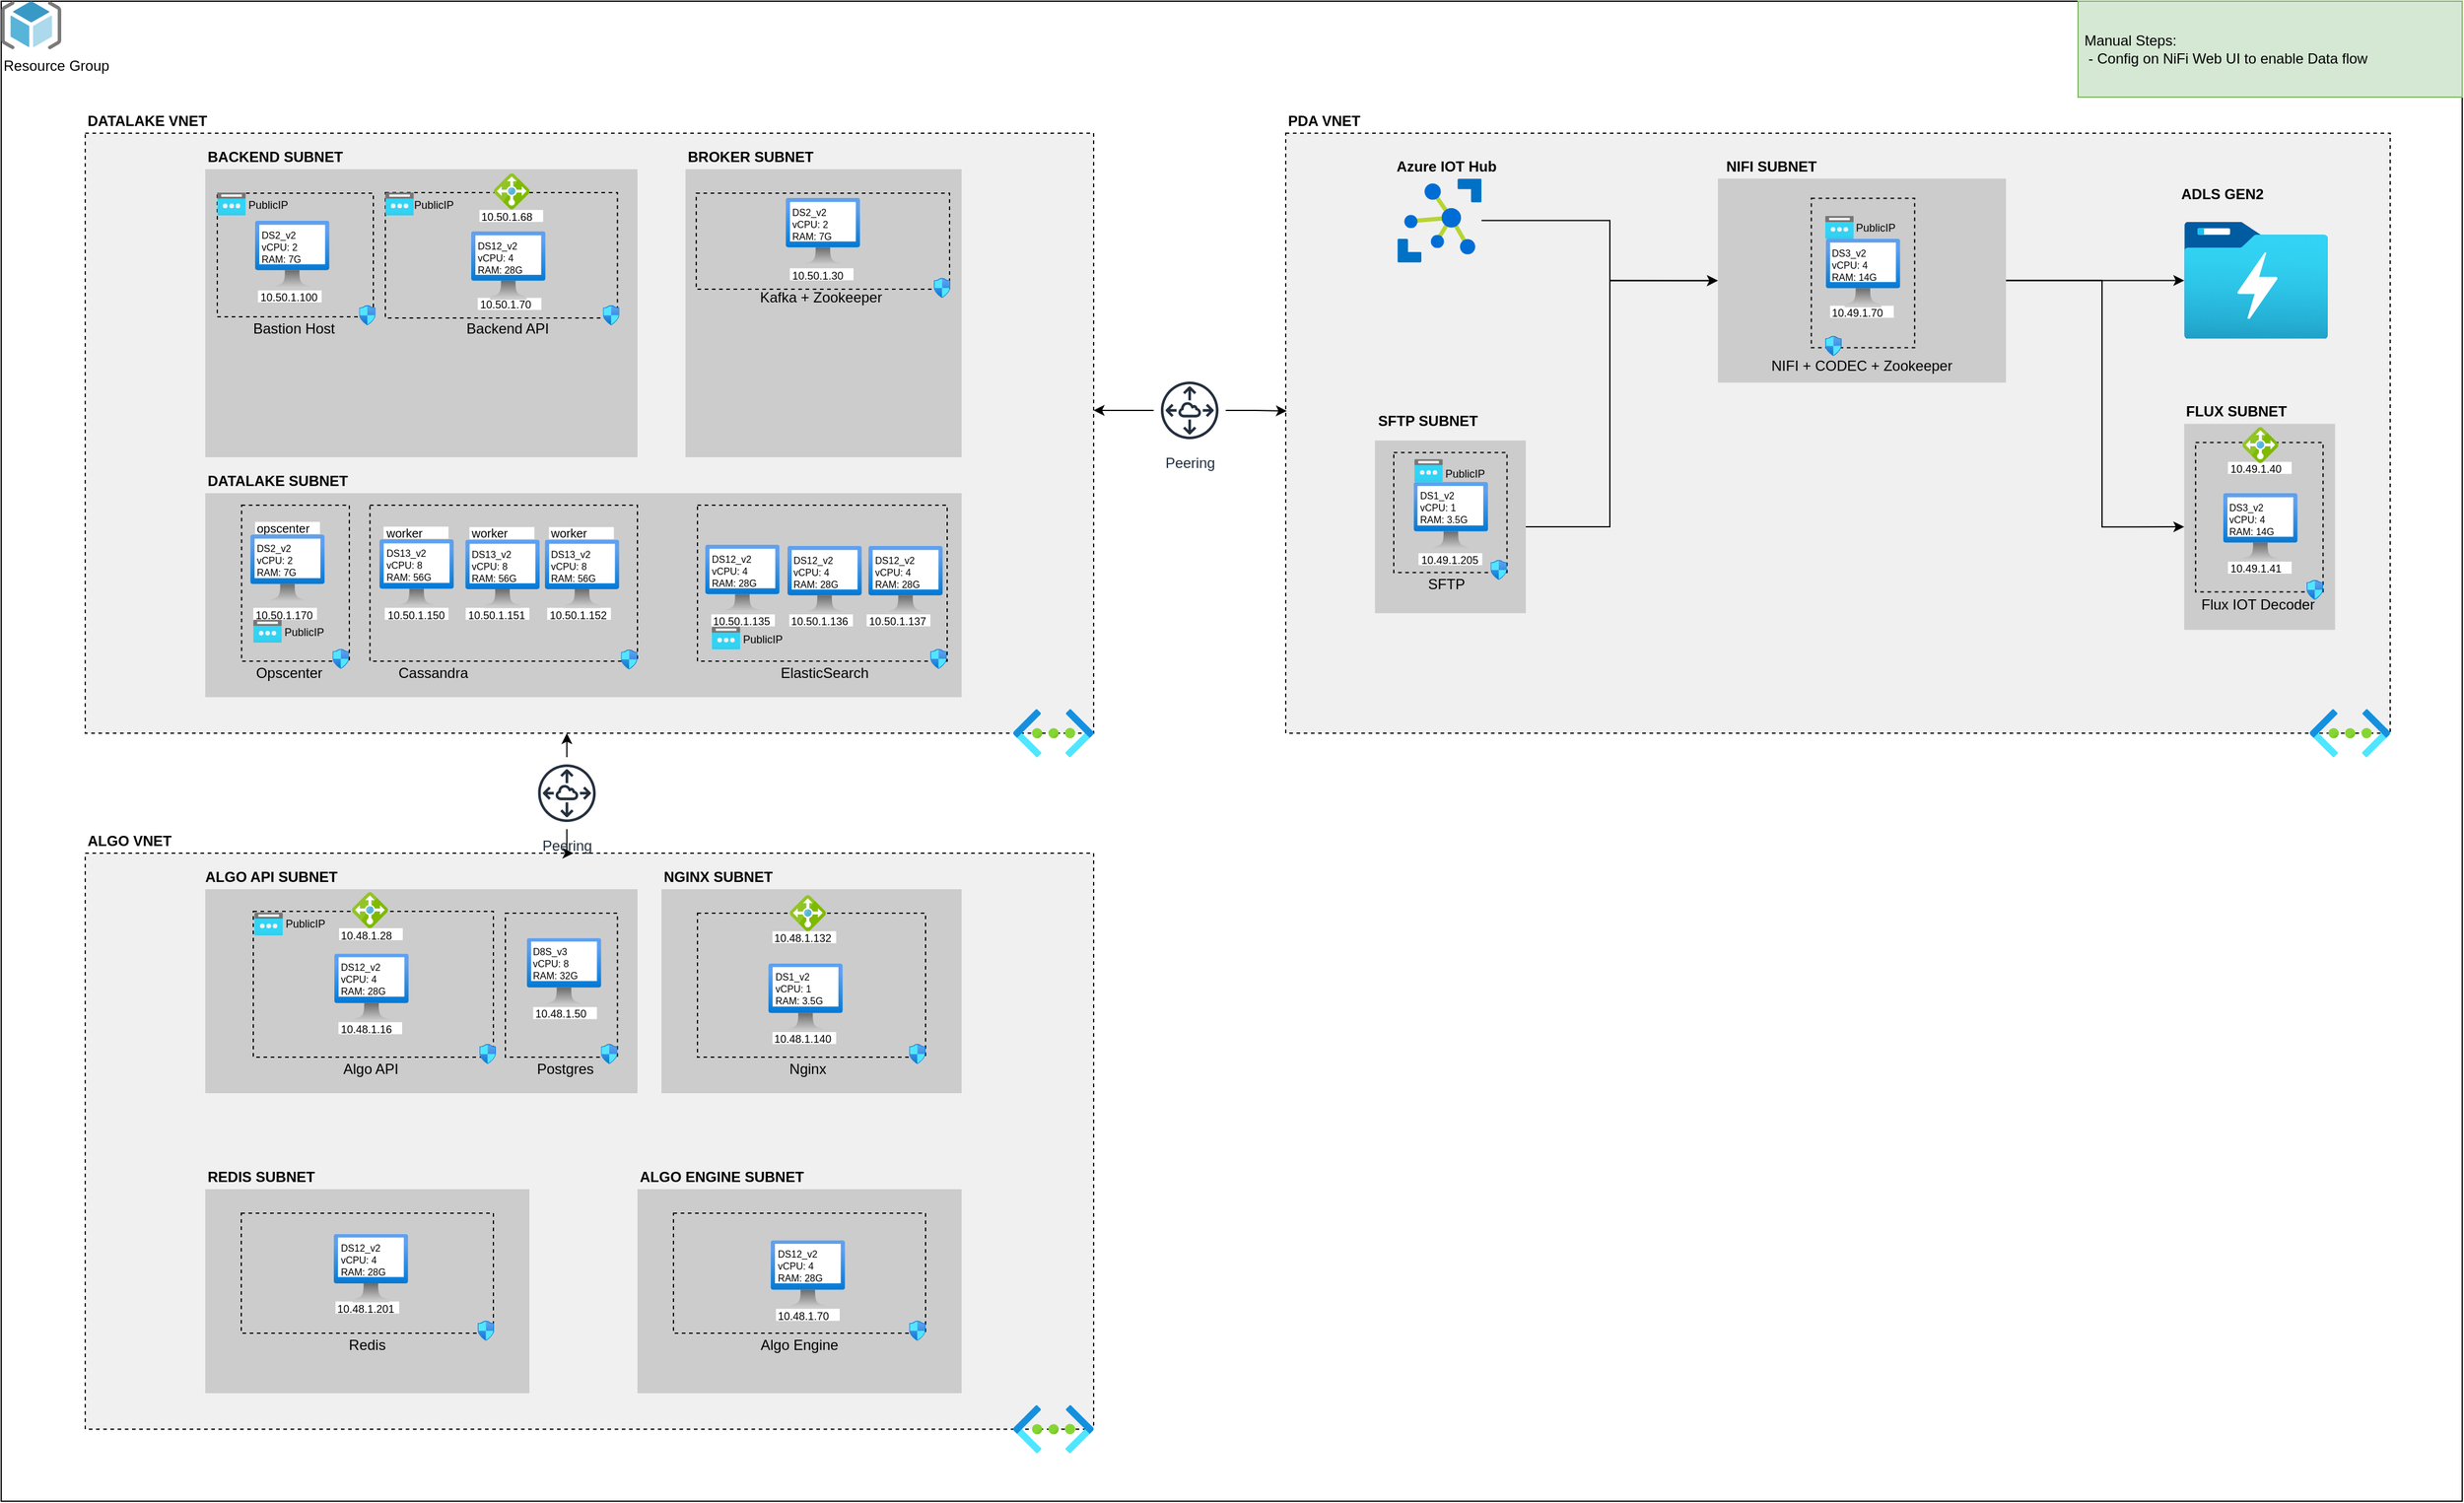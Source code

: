 <mxfile version="14.1.8" type="device"><diagram id="-XwydigJfeWYT86ld59W" name="Page-1"><mxGraphModel dx="3631" dy="1574" grid="1" gridSize="10" guides="1" tooltips="1" connect="1" arrows="1" fold="1" page="0" pageScale="1" pageWidth="850" pageHeight="1100" math="0" shadow="0"><root><mxCell id="0"/><mxCell id="1" parent="0"/><mxCell id="qlE-SgdbGnRQVRPb29I2-3" value="" style="rounded=0;whiteSpace=wrap;html=1;" parent="1" vertex="1"><mxGeometry x="-1320" y="-200" width="2050" height="1250" as="geometry"/></mxCell><mxCell id="7lwhPzg5kPYyMMM-2Xab-65" value="" style="rounded=0;whiteSpace=wrap;html=1;dashed=1;strokeColor=#000000;gradientColor=none;fillColor=#F0F0F0;" parent="1" vertex="1"><mxGeometry x="-250" y="-90" width="920" height="500" as="geometry"/></mxCell><mxCell id="7lwhPzg5kPYyMMM-2Xab-1" value="" style="aspect=fixed;html=1;points=[];align=center;image;fontSize=12;image=img/lib/azure2/networking/Virtual_Networks.svg;" parent="1" vertex="1"><mxGeometry x="603" y="390" width="67" height="40" as="geometry"/></mxCell><mxCell id="SHMzcdjHhXC63wqS2A2_-14" style="edgeStyle=orthogonalEdgeStyle;rounded=0;orthogonalLoop=1;jettySize=auto;html=1;" parent="1" source="7lwhPzg5kPYyMMM-2Xab-7" target="7lwhPzg5kPYyMMM-2Xab-62" edge="1"><mxGeometry relative="1" as="geometry"><Array as="points"><mxPoint x="470" y="33"/><mxPoint x="470" y="33"/></Array></mxGeometry></mxCell><mxCell id="SHMzcdjHhXC63wqS2A2_-15" style="edgeStyle=orthogonalEdgeStyle;rounded=0;orthogonalLoop=1;jettySize=auto;html=1;entryX=0;entryY=0.5;entryDx=0;entryDy=0;" parent="1" source="7lwhPzg5kPYyMMM-2Xab-7" target="7lwhPzg5kPYyMMM-2Xab-103" edge="1"><mxGeometry relative="1" as="geometry"><Array as="points"><mxPoint x="430" y="33"/><mxPoint x="430" y="238"/></Array></mxGeometry></mxCell><mxCell id="7lwhPzg5kPYyMMM-2Xab-7" value="" style="rounded=0;whiteSpace=wrap;html=1;gradientColor=none;dashed=1;strokeColor=none;fillColor=#CCCCCC;" parent="1" vertex="1"><mxGeometry x="110" y="-52.18" width="240" height="170" as="geometry"/></mxCell><mxCell id="7lwhPzg5kPYyMMM-2Xab-27" value="&lt;b&gt;NIFI SUBNET&lt;/b&gt;" style="text;html=1;strokeColor=none;fillColor=none;align=left;verticalAlign=middle;whiteSpace=wrap;rounded=0;dashed=1;" parent="1" vertex="1"><mxGeometry x="115" y="-72.18" width="160" height="20" as="geometry"/></mxCell><mxCell id="SHMzcdjHhXC63wqS2A2_-12" style="edgeStyle=orthogonalEdgeStyle;rounded=0;orthogonalLoop=1;jettySize=auto;html=1;entryX=0;entryY=0.5;entryDx=0;entryDy=0;" parent="1" source="7lwhPzg5kPYyMMM-2Xab-50" target="7lwhPzg5kPYyMMM-2Xab-7" edge="1"><mxGeometry relative="1" as="geometry"><Array as="points"><mxPoint x="20" y="238"/><mxPoint x="20" y="33"/></Array></mxGeometry></mxCell><mxCell id="7lwhPzg5kPYyMMM-2Xab-50" value="" style="rounded=0;whiteSpace=wrap;html=1;gradientColor=none;dashed=1;fillColor=#CCCCCC;strokeColor=none;" parent="1" vertex="1"><mxGeometry x="-175.68" y="166.09" width="125.68" height="143.91" as="geometry"/></mxCell><mxCell id="7lwhPzg5kPYyMMM-2Xab-54" value="&lt;b&gt;SFTP SUBNET&lt;/b&gt;" style="text;html=1;strokeColor=none;fillColor=none;align=left;verticalAlign=middle;whiteSpace=wrap;rounded=0;dashed=1;" parent="1" vertex="1"><mxGeometry x="-174.64" y="140" width="160" height="20" as="geometry"/></mxCell><mxCell id="7lwhPzg5kPYyMMM-2Xab-56" value="&lt;b&gt;Azure IOT Hub&lt;/b&gt;" style="text;html=1;strokeColor=none;fillColor=none;align=center;verticalAlign=middle;whiteSpace=wrap;rounded=0;dashed=1;" parent="1" vertex="1"><mxGeometry x="-196.34" y="-72.18" width="160" height="20" as="geometry"/></mxCell><mxCell id="7lwhPzg5kPYyMMM-2Xab-58" value="" style="rounded=0;whiteSpace=wrap;html=1;dashed=1;gradientColor=none;fillColor=none;" parent="1" vertex="1"><mxGeometry x="187.84" y="-35.76" width="86.05" height="124.5" as="geometry"/></mxCell><mxCell id="7lwhPzg5kPYyMMM-2Xab-60" value="" style="rounded=0;whiteSpace=wrap;html=1;dashed=1;gradientColor=none;fillColor=none;" parent="1" vertex="1"><mxGeometry x="-160" y="176.09" width="94.32" height="100" as="geometry"/></mxCell><mxCell id="SHMzcdjHhXC63wqS2A2_-11" style="edgeStyle=orthogonalEdgeStyle;rounded=0;orthogonalLoop=1;jettySize=auto;html=1;entryX=0;entryY=0.5;entryDx=0;entryDy=0;" parent="1" source="7lwhPzg5kPYyMMM-2Xab-55" target="7lwhPzg5kPYyMMM-2Xab-7" edge="1"><mxGeometry relative="1" as="geometry"><Array as="points"><mxPoint x="20" y="-17"/><mxPoint x="20" y="33"/></Array></mxGeometry></mxCell><mxCell id="7lwhPzg5kPYyMMM-2Xab-55" value="" style="aspect=fixed;html=1;points=[];align=center;image;fontSize=12;image=img/lib/mscae/Azure_IoT_Hub.svg;dashed=1;strokeColor=#3399FF;fillColor=#ffffff;gradientColor=none;" parent="1" vertex="1"><mxGeometry x="-156.89" y="-52.18" width="70" height="70" as="geometry"/></mxCell><mxCell id="7lwhPzg5kPYyMMM-2Xab-62" value="" style="aspect=fixed;html=1;points=[];align=center;image;fontSize=12;image=img/lib/azure2/storage/Data_Lake_Storage_Gen1.svg;dashed=1;strokeColor=#000000;fillColor=none;gradientColor=none;" parent="1" vertex="1"><mxGeometry x="498.44" y="-16.05" width="119.76" height="97.31" as="geometry"/></mxCell><mxCell id="7lwhPzg5kPYyMMM-2Xab-63" value="&lt;b&gt;ADLS GEN2&lt;/b&gt;" style="text;html=1;strokeColor=none;fillColor=none;align=left;verticalAlign=middle;whiteSpace=wrap;rounded=0;dashed=1;" parent="1" vertex="1"><mxGeometry x="494.36" y="-46.86" width="72.77" height="15.18" as="geometry"/></mxCell><mxCell id="7lwhPzg5kPYyMMM-2Xab-66" value="&lt;b&gt;PDA VNET&lt;/b&gt;" style="text;html=1;strokeColor=none;fillColor=none;align=left;verticalAlign=middle;whiteSpace=wrap;rounded=0;dashed=1;" parent="1" vertex="1"><mxGeometry x="-250" y="-110" width="80" height="20" as="geometry"/></mxCell><mxCell id="7lwhPzg5kPYyMMM-2Xab-93" value="&lt;font style=&quot;font-size: 9px&quot;&gt;10.49.1.70&lt;/font&gt;" style="text;html=1;strokeColor=none;align=left;verticalAlign=middle;whiteSpace=wrap;rounded=0;dashed=1;fillColor=#ffffff;" parent="1" vertex="1"><mxGeometry x="203.46" y="53.8" width="53.07" height="10" as="geometry"/></mxCell><mxCell id="7lwhPzg5kPYyMMM-2Xab-100" value="" style="aspect=fixed;html=1;points=[];align=center;image;fontSize=12;image=img/lib/azure2/compute/Virtual_Machine.svg;dashed=1;strokeColor=#3399FF;fillColor=#F0F0F0;gradientColor=none;" parent="1" vertex="1"><mxGeometry x="-144.8" y="200.59" width="64.8" height="57.06" as="geometry"/></mxCell><mxCell id="7lwhPzg5kPYyMMM-2Xab-101" value="&lt;div style=&quot;text-align: justify&quot;&gt;&lt;span style=&quot;font-size: 8px&quot;&gt;DS1_v2&lt;/span&gt;&lt;/div&gt;&lt;font style=&quot;font-size: 8px&quot;&gt;&lt;div style=&quot;text-align: justify&quot;&gt;&lt;span&gt;vCPU: 1&lt;/span&gt;&lt;/div&gt;&lt;div style=&quot;text-align: justify&quot;&gt;&lt;span&gt;RAM: 3.5G&lt;/span&gt;&lt;/div&gt;&lt;/font&gt;" style="text;html=1;strokeColor=none;align=left;verticalAlign=middle;whiteSpace=wrap;rounded=0;dashed=1;fillColor=#ffffff;" parent="1" vertex="1"><mxGeometry x="-140.23" y="203.98" width="54.8" height="32.89" as="geometry"/></mxCell><mxCell id="7lwhPzg5kPYyMMM-2Xab-102" value="&lt;font style=&quot;font-size: 9px&quot;&gt;10.49.1.205&lt;/font&gt;" style="text;html=1;strokeColor=none;align=left;verticalAlign=middle;whiteSpace=wrap;rounded=0;dashed=1;fillColor=#ffffff;" parent="1" vertex="1"><mxGeometry x="-139.37" y="260" width="53.07" height="10" as="geometry"/></mxCell><mxCell id="7lwhPzg5kPYyMMM-2Xab-103" value="" style="rounded=0;whiteSpace=wrap;html=1;gradientColor=none;dashed=1;strokeColor=none;fillColor=#CCCCCC;" parent="1" vertex="1"><mxGeometry x="498.44" y="152.21" width="125.68" height="171.68" as="geometry"/></mxCell><mxCell id="7lwhPzg5kPYyMMM-2Xab-104" value="&lt;b&gt;FLUX SUBNET&lt;/b&gt;" style="text;html=1;strokeColor=none;fillColor=none;align=left;verticalAlign=middle;whiteSpace=wrap;rounded=0;dashed=1;" parent="1" vertex="1"><mxGeometry x="498.44" y="132.21" width="160" height="20" as="geometry"/></mxCell><mxCell id="7lwhPzg5kPYyMMM-2Xab-105" value="" style="rounded=0;whiteSpace=wrap;html=1;dashed=1;gradientColor=none;fillColor=none;" parent="1" vertex="1"><mxGeometry x="507.92" y="167.71" width="106.2" height="124.5" as="geometry"/></mxCell><mxCell id="7lwhPzg5kPYyMMM-2Xab-108" value="&lt;font style=&quot;font-size: 9px&quot;&gt;10.49.1.41&lt;/font&gt;" style="text;html=1;strokeColor=none;align=left;verticalAlign=middle;whiteSpace=wrap;rounded=0;dashed=1;fillColor=#ffffff;" parent="1" vertex="1"><mxGeometry x="534.85" y="267.06" width="53.07" height="10" as="geometry"/></mxCell><mxCell id="7lwhPzg5kPYyMMM-2Xab-117" value="&lt;font style=&quot;font-size: 9px&quot;&gt;10.49.1.40&lt;/font&gt;" style="text;html=1;strokeColor=none;align=left;verticalAlign=middle;whiteSpace=wrap;rounded=0;dashed=1;fillColor=#ffffff;" parent="1" vertex="1"><mxGeometry x="534.85" y="183.89" width="53.07" height="10" as="geometry"/></mxCell><mxCell id="7lwhPzg5kPYyMMM-2Xab-118" value="" style="rounded=0;whiteSpace=wrap;html=1;dashed=1;strokeColor=#000000;gradientColor=none;fillColor=#F0F0F0;" parent="1" vertex="1"><mxGeometry x="-1250" y="-90" width="840" height="500" as="geometry"/></mxCell><mxCell id="7lwhPzg5kPYyMMM-2Xab-119" value="" style="aspect=fixed;html=1;points=[];align=center;image;fontSize=12;image=img/lib/azure2/networking/Virtual_Networks.svg;" parent="1" vertex="1"><mxGeometry x="-477" y="390" width="67" height="40" as="geometry"/></mxCell><mxCell id="7lwhPzg5kPYyMMM-2Xab-120" value="&lt;b&gt;DATALAKE VNET&lt;/b&gt;" style="text;html=1;strokeColor=none;fillColor=none;align=left;verticalAlign=middle;whiteSpace=wrap;rounded=0;dashed=1;" parent="1" vertex="1"><mxGeometry x="-1250" y="-110" width="110" height="20" as="geometry"/></mxCell><mxCell id="7lwhPzg5kPYyMMM-2Xab-121" value="" style="rounded=0;whiteSpace=wrap;html=1;gradientColor=none;dashed=1;strokeColor=none;fillColor=#CCCCCC;" parent="1" vertex="1"><mxGeometry x="-1150" y="-60" width="360" height="240" as="geometry"/></mxCell><mxCell id="7lwhPzg5kPYyMMM-2Xab-122" value="&lt;b&gt;BACKEND SUBNET&lt;/b&gt;" style="text;html=1;strokeColor=none;fillColor=none;align=left;verticalAlign=middle;whiteSpace=wrap;rounded=0;dashed=1;" parent="1" vertex="1"><mxGeometry x="-1150" y="-80" width="160" height="20" as="geometry"/></mxCell><mxCell id="7lwhPzg5kPYyMMM-2Xab-123" value="" style="rounded=0;whiteSpace=wrap;html=1;dashed=1;gradientColor=none;fillColor=none;" parent="1" vertex="1"><mxGeometry x="-1000" y="-40.55" width="193.33" height="104.5" as="geometry"/></mxCell><mxCell id="7lwhPzg5kPYyMMM-2Xab-126" value="&lt;font style=&quot;font-size: 9px&quot;&gt;10.50.1.70&lt;/font&gt;" style="text;html=1;strokeColor=none;align=left;verticalAlign=middle;whiteSpace=wrap;rounded=0;dashed=1;fillColor=#ffffff;" parent="1" vertex="1"><mxGeometry x="-923.07" y="47.25" width="53.07" height="10" as="geometry"/></mxCell><mxCell id="7lwhPzg5kPYyMMM-2Xab-127" value="" style="aspect=fixed;html=1;points=[];align=center;image;fontSize=12;image=img/lib/mscae/Load_Balancer_feature.svg;dashed=1;strokeColor=#000000;fillColor=#F0F0F0;gradientColor=none;" parent="1" vertex="1"><mxGeometry x="-909.75" y="-56.55" width="30" height="30" as="geometry"/></mxCell><mxCell id="7lwhPzg5kPYyMMM-2Xab-128" value="&lt;font style=&quot;font-size: 9px&quot;&gt;10.50.1.68&lt;/font&gt;" style="text;html=1;strokeColor=none;align=left;verticalAlign=middle;whiteSpace=wrap;rounded=0;dashed=1;fillColor=#ffffff;" parent="1" vertex="1"><mxGeometry x="-921.64" y="-26.05" width="53.07" height="10" as="geometry"/></mxCell><mxCell id="7lwhPzg5kPYyMMM-2Xab-139" value="" style="rounded=0;whiteSpace=wrap;html=1;gradientColor=none;dashed=1;strokeColor=none;fillColor=#CCCCCC;" parent="1" vertex="1"><mxGeometry x="-1150" y="210" width="630" height="170" as="geometry"/></mxCell><mxCell id="7lwhPzg5kPYyMMM-2Xab-140" value="Cassandra" style="text;html=1;strokeColor=none;fillColor=none;align=center;verticalAlign=middle;whiteSpace=wrap;rounded=0;dashed=1;" parent="1" vertex="1"><mxGeometry x="-1039.75" y="350" width="160" height="20" as="geometry"/></mxCell><mxCell id="7lwhPzg5kPYyMMM-2Xab-141" value="" style="rounded=0;whiteSpace=wrap;html=1;dashed=1;gradientColor=none;fillColor=none;" parent="1" vertex="1"><mxGeometry x="-1119.75" y="220" width="89.75" height="130" as="geometry"/></mxCell><mxCell id="7lwhPzg5kPYyMMM-2Xab-144" value="&lt;font style=&quot;font-size: 9px&quot;&gt;10.50.1.150&lt;/font&gt;" style="text;html=1;strokeColor=none;align=left;verticalAlign=middle;whiteSpace=wrap;rounded=0;dashed=1;fillColor=#ffffff;" parent="1" vertex="1"><mxGeometry x="-1000.49" y="305.5" width="53.07" height="10" as="geometry"/></mxCell><mxCell id="7lwhPzg5kPYyMMM-2Xab-149" value="&lt;font style=&quot;font-size: 9px&quot;&gt;10.50.1.151&lt;/font&gt;" style="text;html=1;strokeColor=none;align=left;verticalAlign=middle;whiteSpace=wrap;rounded=0;dashed=1;fillColor=#ffffff;" parent="1" vertex="1"><mxGeometry x="-933.07" y="305.5" width="53.07" height="10" as="geometry"/></mxCell><mxCell id="7lwhPzg5kPYyMMM-2Xab-152" value="&lt;font style=&quot;font-size: 9px&quot;&gt;10.50.1.152&lt;/font&gt;" style="text;html=1;strokeColor=none;align=left;verticalAlign=middle;whiteSpace=wrap;rounded=0;dashed=1;fillColor=#ffffff;" parent="1" vertex="1"><mxGeometry x="-865.2" y="305.5" width="53.07" height="10" as="geometry"/></mxCell><mxCell id="7lwhPzg5kPYyMMM-2Xab-160" value="&lt;font style=&quot;font-size: 9px&quot;&gt;10.50.1.170&lt;/font&gt;" style="text;html=1;strokeColor=none;align=left;verticalAlign=middle;whiteSpace=wrap;rounded=0;dashed=1;fillColor=#ffffff;" parent="1" vertex="1"><mxGeometry x="-1110" y="305.5" width="53.07" height="10" as="geometry"/></mxCell><mxCell id="7lwhPzg5kPYyMMM-2Xab-161" value="&lt;font size=&quot;1&quot;&gt;opscenter&lt;/font&gt;" style="text;html=1;strokeColor=none;align=left;verticalAlign=middle;whiteSpace=wrap;rounded=0;dashed=1;fillColor=#ffffff;" parent="1" vertex="1"><mxGeometry x="-1108.56" y="233.9" width="54.07" height="10" as="geometry"/></mxCell><mxCell id="7lwhPzg5kPYyMMM-2Xab-163" value="ElasticSearch" style="text;html=1;strokeColor=none;fillColor=none;align=center;verticalAlign=middle;whiteSpace=wrap;rounded=0;dashed=1;" parent="1" vertex="1"><mxGeometry x="-714.11" y="350" width="160" height="20" as="geometry"/></mxCell><mxCell id="7lwhPzg5kPYyMMM-2Xab-164" value="" style="rounded=0;whiteSpace=wrap;html=1;dashed=1;gradientColor=none;fillColor=none;" parent="1" vertex="1"><mxGeometry x="-740" y="220" width="208" height="130" as="geometry"/></mxCell><mxCell id="7lwhPzg5kPYyMMM-2Xab-167" value="&lt;font style=&quot;font-size: 9px&quot;&gt;10.50.1.137&lt;/font&gt;" style="text;html=1;strokeColor=none;align=left;verticalAlign=middle;whiteSpace=wrap;rounded=0;dashed=1;fillColor=#ffffff;" parent="1" vertex="1"><mxGeometry x="-599.08" y="311" width="53.07" height="10" as="geometry"/></mxCell><mxCell id="7lwhPzg5kPYyMMM-2Xab-170" value="&lt;font style=&quot;font-size: 9px&quot;&gt;10.50.1.135&lt;/font&gt;" style="text;html=1;strokeColor=none;align=left;verticalAlign=middle;whiteSpace=wrap;rounded=0;dashed=1;fillColor=#ffffff;" parent="1" vertex="1"><mxGeometry x="-728.56" y="311" width="53.07" height="10" as="geometry"/></mxCell><mxCell id="7lwhPzg5kPYyMMM-2Xab-173" value="&lt;font style=&quot;font-size: 9px&quot;&gt;10.50.1.136&lt;/font&gt;" style="text;html=1;strokeColor=none;align=left;verticalAlign=middle;whiteSpace=wrap;rounded=0;dashed=1;fillColor=#ffffff;" parent="1" vertex="1"><mxGeometry x="-663.55" y="311" width="53.07" height="10" as="geometry"/></mxCell><mxCell id="7lwhPzg5kPYyMMM-2Xab-179" value="" style="rounded=0;whiteSpace=wrap;html=1;gradientColor=none;dashed=1;strokeColor=none;fillColor=#CCCCCC;" parent="1" vertex="1"><mxGeometry x="-750" y="-60" width="230" height="240" as="geometry"/></mxCell><mxCell id="7lwhPzg5kPYyMMM-2Xab-180" value="" style="rounded=0;whiteSpace=wrap;html=1;dashed=1;gradientColor=none;fillColor=none;" parent="1" vertex="1"><mxGeometry x="-741.04" y="-40" width="211.04" height="80" as="geometry"/></mxCell><mxCell id="7lwhPzg5kPYyMMM-2Xab-185" value="&lt;b&gt;BROKER SUBNET&lt;/b&gt;" style="text;html=1;strokeColor=none;fillColor=none;align=left;verticalAlign=middle;whiteSpace=wrap;rounded=0;dashed=1;" parent="1" vertex="1"><mxGeometry x="-750" y="-80" width="160" height="20" as="geometry"/></mxCell><mxCell id="7lwhPzg5kPYyMMM-2Xab-188" value="&lt;font style=&quot;font-size: 9px&quot;&gt;10.50.1.30&lt;/font&gt;" style="text;html=1;strokeColor=none;align=left;verticalAlign=middle;whiteSpace=wrap;rounded=0;dashed=1;fillColor=#ffffff;" parent="1" vertex="1"><mxGeometry x="-663.1" y="22.6" width="53.07" height="10" as="geometry"/></mxCell><mxCell id="7lwhPzg5kPYyMMM-2Xab-192" value="Kafka + Zookeeper" style="text;html=1;strokeColor=none;fillColor=none;align=center;verticalAlign=middle;whiteSpace=wrap;rounded=0;dashed=1;" parent="1" vertex="1"><mxGeometry x="-716.53" y="37.25" width="160" height="20" as="geometry"/></mxCell><mxCell id="7lwhPzg5kPYyMMM-2Xab-271" value="&lt;b&gt;DATALAKE SUBNET&lt;/b&gt;" style="text;html=1;strokeColor=none;fillColor=none;align=left;verticalAlign=middle;whiteSpace=wrap;rounded=0;dashed=1;" parent="1" vertex="1"><mxGeometry x="-1150" y="190" width="160" height="20" as="geometry"/></mxCell><mxCell id="7lwhPzg5kPYyMMM-2Xab-278" value="" style="rounded=0;whiteSpace=wrap;html=1;dashed=1;gradientColor=none;fillColor=none;" parent="1" vertex="1"><mxGeometry x="-1140" y="-40" width="130" height="103" as="geometry"/></mxCell><mxCell id="7lwhPzg5kPYyMMM-2Xab-282" value="&lt;font style=&quot;font-size: 9px&quot;&gt;10.50.1.100&lt;/font&gt;" style="text;html=1;strokeColor=none;align=left;verticalAlign=middle;whiteSpace=wrap;rounded=0;dashed=1;fillColor=#ffffff;" parent="1" vertex="1"><mxGeometry x="-1106.14" y="41.0" width="53.07" height="10" as="geometry"/></mxCell><mxCell id="7lwhPzg5kPYyMMM-2Xab-283" value="Bastion Host" style="text;html=1;strokeColor=none;fillColor=none;align=center;verticalAlign=middle;whiteSpace=wrap;rounded=0;dashed=1;" parent="1" vertex="1"><mxGeometry x="-1155.72" y="62.88" width="160" height="20" as="geometry"/></mxCell><mxCell id="7lwhPzg5kPYyMMM-2Xab-284" value="Backend API" style="text;html=1;strokeColor=none;fillColor=none;align=center;verticalAlign=middle;whiteSpace=wrap;rounded=0;dashed=1;" parent="1" vertex="1"><mxGeometry x="-978.14" y="63.0" width="160" height="20" as="geometry"/></mxCell><mxCell id="7lwhPzg5kPYyMMM-2Xab-285" value="NIFI + CODEC + Zookeeper" style="text;html=1;strokeColor=none;fillColor=none;align=center;verticalAlign=middle;whiteSpace=wrap;rounded=0;dashed=1;" parent="1" vertex="1"><mxGeometry x="150" y="93.64" width="160" height="20" as="geometry"/></mxCell><mxCell id="7lwhPzg5kPYyMMM-2Xab-286" value="Flux IOT Decoder" style="text;html=1;strokeColor=none;fillColor=none;align=center;verticalAlign=middle;whiteSpace=wrap;rounded=0;dashed=1;" parent="1" vertex="1"><mxGeometry x="480" y="292.89" width="160" height="20" as="geometry"/></mxCell><mxCell id="7lwhPzg5kPYyMMM-2Xab-288" value="" style="rounded=0;whiteSpace=wrap;html=1;dashed=1;strokeColor=#000000;gradientColor=none;fillColor=#F0F0F0;" parent="1" vertex="1"><mxGeometry x="-1250" y="510" width="840" height="480" as="geometry"/></mxCell><mxCell id="7lwhPzg5kPYyMMM-2Xab-289" value="&lt;b&gt;ALGO VNET&lt;/b&gt;" style="text;html=1;strokeColor=none;fillColor=none;align=left;verticalAlign=middle;whiteSpace=wrap;rounded=0;dashed=1;" parent="1" vertex="1"><mxGeometry x="-1250" y="490" width="90" height="20" as="geometry"/></mxCell><mxCell id="7lwhPzg5kPYyMMM-2Xab-290" value="" style="rounded=0;whiteSpace=wrap;html=1;gradientColor=none;dashed=1;strokeColor=none;fillColor=#CCCCCC;" parent="1" vertex="1"><mxGeometry x="-1150" y="540" width="360" height="170" as="geometry"/></mxCell><mxCell id="7lwhPzg5kPYyMMM-2Xab-291" value="&lt;b&gt;ALGO API SUBNET&lt;/b&gt;" style="text;html=1;strokeColor=none;fillColor=none;align=left;verticalAlign=middle;whiteSpace=wrap;rounded=0;dashed=1;" parent="1" vertex="1"><mxGeometry x="-1152.14" y="520" width="154.28" height="20" as="geometry"/></mxCell><mxCell id="7lwhPzg5kPYyMMM-2Xab-298" value="Algo API" style="text;html=1;strokeColor=none;fillColor=none;align=center;verticalAlign=middle;whiteSpace=wrap;rounded=0;dashed=1;" parent="1" vertex="1"><mxGeometry x="-1092.04" y="680" width="160" height="20" as="geometry"/></mxCell><mxCell id="7lwhPzg5kPYyMMM-2Xab-299" value="" style="aspect=fixed;html=1;points=[];align=center;image;fontSize=12;image=img/lib/azure2/networking/Virtual_Networks.svg;" parent="1" vertex="1"><mxGeometry x="-477" y="970" width="67" height="40" as="geometry"/></mxCell><mxCell id="7lwhPzg5kPYyMMM-2Xab-304" value="" style="rounded=0;whiteSpace=wrap;html=1;dashed=1;gradientColor=none;fillColor=none;" parent="1" vertex="1"><mxGeometry x="-1110" y="558.5" width="200" height="121.5" as="geometry"/></mxCell><mxCell id="7lwhPzg5kPYyMMM-2Xab-293" value="&lt;font style=&quot;font-size: 9px&quot;&gt;10.48.1.16&lt;/font&gt;" style="text;html=1;strokeColor=none;align=left;verticalAlign=middle;whiteSpace=wrap;rounded=0;dashed=1;fillColor=#ffffff;" parent="1" vertex="1"><mxGeometry x="-1039.07" y="650.82" width="53.07" height="10" as="geometry"/></mxCell><mxCell id="7lwhPzg5kPYyMMM-2Xab-294" value="" style="aspect=fixed;html=1;points=[];align=center;image;fontSize=12;image=img/lib/mscae/Load_Balancer_feature.svg;dashed=1;strokeColor=#000000;fillColor=#F0F0F0;gradientColor=none;" parent="1" vertex="1"><mxGeometry x="-1027.86" y="542.5" width="30" height="30" as="geometry"/></mxCell><mxCell id="7lwhPzg5kPYyMMM-2Xab-318" value="" style="rounded=0;whiteSpace=wrap;html=1;dashed=1;gradientColor=none;fillColor=none;" parent="1" vertex="1"><mxGeometry x="-900" y="560" width="93.33" height="120" as="geometry"/></mxCell><mxCell id="7lwhPzg5kPYyMMM-2Xab-319" value="&lt;font style=&quot;font-size: 9px&quot;&gt;10.48.1.50&lt;/font&gt;" style="text;html=1;strokeColor=none;align=left;verticalAlign=middle;whiteSpace=wrap;rounded=0;dashed=1;fillColor=#ffffff;" parent="1" vertex="1"><mxGeometry x="-876.84" y="638.25" width="53.07" height="10" as="geometry"/></mxCell><mxCell id="7lwhPzg5kPYyMMM-2Xab-322" value="Postgres" style="text;html=1;strokeColor=none;fillColor=none;align=center;verticalAlign=middle;whiteSpace=wrap;rounded=0;dashed=1;" parent="1" vertex="1"><mxGeometry x="-930" y="680" width="160" height="20" as="geometry"/></mxCell><mxCell id="7lwhPzg5kPYyMMM-2Xab-324" value="" style="rounded=0;whiteSpace=wrap;html=1;gradientColor=none;dashed=1;strokeColor=none;fillColor=#CCCCCC;" parent="1" vertex="1"><mxGeometry x="-770" y="540" width="250" height="170" as="geometry"/></mxCell><mxCell id="7lwhPzg5kPYyMMM-2Xab-325" value="" style="rounded=0;whiteSpace=wrap;html=1;dashed=1;gradientColor=none;fillColor=none;" parent="1" vertex="1"><mxGeometry x="-740" y="560" width="190" height="120" as="geometry"/></mxCell><mxCell id="7lwhPzg5kPYyMMM-2Xab-329" value="Nginx" style="text;html=1;strokeColor=none;fillColor=none;align=center;verticalAlign=middle;whiteSpace=wrap;rounded=0;dashed=1;" parent="1" vertex="1"><mxGeometry x="-728.07" y="680" width="160" height="20" as="geometry"/></mxCell><mxCell id="7lwhPzg5kPYyMMM-2Xab-330" value="&lt;b&gt;NGINX SUBNET&lt;/b&gt;" style="text;html=1;strokeColor=none;fillColor=none;align=left;verticalAlign=middle;whiteSpace=wrap;rounded=0;dashed=1;" parent="1" vertex="1"><mxGeometry x="-770" y="520" width="154.28" height="20" as="geometry"/></mxCell><mxCell id="7lwhPzg5kPYyMMM-2Xab-331" value="&lt;font style=&quot;font-size: 9px&quot;&gt;10.48.1.140&lt;/font&gt;" style="text;html=1;strokeColor=none;align=left;verticalAlign=middle;whiteSpace=wrap;rounded=0;dashed=1;fillColor=#ffffff;" parent="1" vertex="1"><mxGeometry x="-677.55" y="659.04" width="53.07" height="10" as="geometry"/></mxCell><mxCell id="7lwhPzg5kPYyMMM-2Xab-347" value="&lt;font style=&quot;font-size: 9px&quot;&gt;10.48.1.28&lt;/font&gt;" style="text;html=1;strokeColor=none;align=left;verticalAlign=middle;whiteSpace=wrap;rounded=0;dashed=1;fillColor=#ffffff;" parent="1" vertex="1"><mxGeometry x="-1038.58" y="572.5" width="53.07" height="10" as="geometry"/></mxCell><mxCell id="7lwhPzg5kPYyMMM-2Xab-361" value="" style="rounded=0;whiteSpace=wrap;html=1;gradientColor=none;dashed=1;strokeColor=none;fillColor=#CCCCCC;" parent="1" vertex="1"><mxGeometry x="-1150" y="790" width="270" height="170" as="geometry"/></mxCell><mxCell id="7lwhPzg5kPYyMMM-2Xab-362" value="" style="rounded=0;whiteSpace=wrap;html=1;dashed=1;gradientColor=none;fillColor=none;" parent="1" vertex="1"><mxGeometry x="-1120" y="810" width="210" height="100" as="geometry"/></mxCell><mxCell id="7lwhPzg5kPYyMMM-2Xab-363" value="Redis" style="text;html=1;strokeColor=none;fillColor=none;align=center;verticalAlign=middle;whiteSpace=wrap;rounded=0;dashed=1;" parent="1" vertex="1"><mxGeometry x="-1095.0" y="910" width="160" height="20" as="geometry"/></mxCell><mxCell id="7lwhPzg5kPYyMMM-2Xab-364" value="&lt;b&gt;REDIS SUBNET&lt;/b&gt;" style="text;html=1;strokeColor=none;fillColor=none;align=left;verticalAlign=middle;whiteSpace=wrap;rounded=0;dashed=1;" parent="1" vertex="1"><mxGeometry x="-1150" y="770" width="154.28" height="20" as="geometry"/></mxCell><mxCell id="7lwhPzg5kPYyMMM-2Xab-365" value="&lt;font style=&quot;font-size: 9px&quot;&gt;10.48.1.201&lt;/font&gt;" style="text;html=1;strokeColor=none;align=left;verticalAlign=middle;whiteSpace=wrap;rounded=0;dashed=1;fillColor=#ffffff;" parent="1" vertex="1"><mxGeometry x="-1041.53" y="883.62" width="53.07" height="10" as="geometry"/></mxCell><mxCell id="7lwhPzg5kPYyMMM-2Xab-368" value="" style="aspect=fixed;html=1;points=[];align=center;image;fontSize=12;image=img/lib/mscae/Load_Balancer_feature.svg;dashed=1;strokeColor=#000000;fillColor=#F0F0F0;gradientColor=none;" parent="1" vertex="1"><mxGeometry x="-663.07" y="545" width="30" height="30" as="geometry"/></mxCell><mxCell id="7lwhPzg5kPYyMMM-2Xab-369" value="&lt;font style=&quot;font-size: 9px&quot;&gt;10.48.1.132&lt;/font&gt;" style="text;html=1;strokeColor=none;align=left;verticalAlign=middle;whiteSpace=wrap;rounded=0;dashed=1;fillColor=#ffffff;" parent="1" vertex="1"><mxGeometry x="-677.55" y="575" width="53.07" height="10" as="geometry"/></mxCell><mxCell id="7lwhPzg5kPYyMMM-2Xab-377" value="" style="rounded=0;whiteSpace=wrap;html=1;gradientColor=none;dashed=1;strokeColor=none;fillColor=#CCCCCC;" parent="1" vertex="1"><mxGeometry x="-790" y="790" width="270" height="170" as="geometry"/></mxCell><mxCell id="7lwhPzg5kPYyMMM-2Xab-378" value="" style="rounded=0;whiteSpace=wrap;html=1;dashed=1;gradientColor=none;fillColor=none;" parent="1" vertex="1"><mxGeometry x="-760" y="810" width="210" height="100" as="geometry"/></mxCell><mxCell id="7lwhPzg5kPYyMMM-2Xab-379" value="Algo Engine" style="text;html=1;strokeColor=none;fillColor=none;align=center;verticalAlign=middle;whiteSpace=wrap;rounded=0;dashed=1;" parent="1" vertex="1"><mxGeometry x="-735.0" y="910" width="160" height="20" as="geometry"/></mxCell><mxCell id="7lwhPzg5kPYyMMM-2Xab-380" value="&lt;b&gt;ALGO ENGINE SUBNET&lt;/b&gt;" style="text;html=1;strokeColor=none;fillColor=none;align=left;verticalAlign=middle;whiteSpace=wrap;rounded=0;dashed=1;" parent="1" vertex="1"><mxGeometry x="-790" y="770" width="154.28" height="20" as="geometry"/></mxCell><mxCell id="7lwhPzg5kPYyMMM-2Xab-384" value="&lt;font style=&quot;font-size: 9px&quot;&gt;10.48.1.70&lt;/font&gt;" style="text;html=1;strokeColor=none;align=left;verticalAlign=middle;whiteSpace=wrap;rounded=0;dashed=1;fillColor=#ffffff;" parent="1" vertex="1"><mxGeometry x="-674.6" y="889.68" width="53.07" height="10" as="geometry"/></mxCell><mxCell id="7lwhPzg5kPYyMMM-2Xab-391" style="edgeStyle=orthogonalEdgeStyle;rounded=0;orthogonalLoop=1;jettySize=auto;html=1;entryX=0.478;entryY=1;entryDx=0;entryDy=0;entryPerimeter=0;" parent="1" source="7lwhPzg5kPYyMMM-2Xab-390" target="7lwhPzg5kPYyMMM-2Xab-118" edge="1"><mxGeometry relative="1" as="geometry"/></mxCell><mxCell id="7lwhPzg5kPYyMMM-2Xab-394" style="edgeStyle=orthogonalEdgeStyle;rounded=0;orthogonalLoop=1;jettySize=auto;html=1;entryX=0.484;entryY=0;entryDx=0;entryDy=0;entryPerimeter=0;" parent="1" source="7lwhPzg5kPYyMMM-2Xab-390" target="7lwhPzg5kPYyMMM-2Xab-288" edge="1"><mxGeometry relative="1" as="geometry"/></mxCell><mxCell id="7lwhPzg5kPYyMMM-2Xab-390" value="Peering" style="outlineConnect=0;fontColor=#232F3E;gradientColor=none;strokeColor=#232F3E;fillColor=#ffffff;dashed=0;verticalLabelPosition=bottom;verticalAlign=top;align=center;html=1;fontSize=12;fontStyle=0;aspect=fixed;shape=mxgraph.aws4.resourceIcon;resIcon=mxgraph.aws4.peering;" parent="1" vertex="1"><mxGeometry x="-878.77" y="430" width="60" height="60" as="geometry"/></mxCell><mxCell id="7lwhPzg5kPYyMMM-2Xab-397" style="edgeStyle=orthogonalEdgeStyle;rounded=0;orthogonalLoop=1;jettySize=auto;html=1;entryX=1;entryY=0.462;entryDx=0;entryDy=0;entryPerimeter=0;" parent="1" source="7lwhPzg5kPYyMMM-2Xab-395" target="7lwhPzg5kPYyMMM-2Xab-118" edge="1"><mxGeometry relative="1" as="geometry"/></mxCell><mxCell id="7lwhPzg5kPYyMMM-2Xab-445" style="edgeStyle=orthogonalEdgeStyle;rounded=0;orthogonalLoop=1;jettySize=auto;html=1;entryX=0.001;entryY=0.463;entryDx=0;entryDy=0;entryPerimeter=0;" parent="1" source="7lwhPzg5kPYyMMM-2Xab-395" target="7lwhPzg5kPYyMMM-2Xab-65" edge="1"><mxGeometry relative="1" as="geometry"/></mxCell><mxCell id="7lwhPzg5kPYyMMM-2Xab-395" value="Peering" style="outlineConnect=0;fontColor=#232F3E;gradientColor=none;strokeColor=#232F3E;fillColor=#ffffff;dashed=0;verticalLabelPosition=bottom;verticalAlign=top;align=center;html=1;fontSize=12;fontStyle=0;aspect=fixed;shape=mxgraph.aws4.resourceIcon;resIcon=mxgraph.aws4.peering;" parent="1" vertex="1"><mxGeometry x="-360" y="111" width="60" height="60" as="geometry"/></mxCell><mxCell id="7lwhPzg5kPYyMMM-2Xab-400" value="" style="aspect=fixed;html=1;points=[];align=center;image;fontSize=12;image=img/lib/azure2/networking/Public_IP_Addresses.svg;dashed=1;strokeColor=#000000;fillColor=#F0F0F0;gradientColor=none;" parent="1" vertex="1"><mxGeometry x="-1140" y="-40.55" width="23.75" height="19" as="geometry"/></mxCell><mxCell id="7lwhPzg5kPYyMMM-2Xab-403" value="" style="aspect=fixed;html=1;points=[];align=center;image;fontSize=12;image=img/lib/azure2/networking/Public_IP_Addresses.svg;dashed=1;strokeColor=#000000;fillColor=#F0F0F0;gradientColor=none;" parent="1" vertex="1"><mxGeometry x="-1000" y="-40.55" width="23.75" height="19" as="geometry"/></mxCell><mxCell id="7lwhPzg5kPYyMMM-2Xab-405" value="" style="aspect=fixed;html=1;points=[];align=center;image;fontSize=12;image=img/lib/azure2/networking/Public_IP_Addresses.svg;dashed=1;strokeColor=#000000;fillColor=#F0F0F0;gradientColor=none;" parent="1" vertex="1"><mxGeometry x="-728.07" y="321.25" width="23.75" height="19" as="geometry"/></mxCell><mxCell id="7lwhPzg5kPYyMMM-2Xab-409" value="" style="aspect=fixed;html=1;points=[];align=center;image;fontSize=12;image=img/lib/azure2/networking/Public_IP_Addresses.svg;dashed=1;strokeColor=#000000;fillColor=#F0F0F0;gradientColor=none;" parent="1" vertex="1"><mxGeometry x="-1110" y="315.5" width="23.75" height="19" as="geometry"/></mxCell><mxCell id="7lwhPzg5kPYyMMM-2Xab-411" value="&lt;font style=&quot;font-size: 9px&quot;&gt;PublicIP&lt;/font&gt;" style="text;html=1;strokeColor=none;fillColor=none;align=left;verticalAlign=middle;whiteSpace=wrap;rounded=0;dashed=1;" parent="1" vertex="1"><mxGeometry x="-1085.69" y="315.5" width="46.25" height="18.5" as="geometry"/></mxCell><mxCell id="7lwhPzg5kPYyMMM-2Xab-413" value="&lt;font style=&quot;font-size: 9px&quot;&gt;PublicIP&lt;/font&gt;" style="text;html=1;strokeColor=none;fillColor=none;align=left;verticalAlign=middle;whiteSpace=wrap;rounded=0;dashed=1;" parent="1" vertex="1"><mxGeometry x="-1116.25" y="-40.55" width="46.25" height="18.5" as="geometry"/></mxCell><mxCell id="7lwhPzg5kPYyMMM-2Xab-414" value="&lt;font style=&quot;font-size: 9px&quot;&gt;PublicIP&lt;/font&gt;" style="text;html=1;strokeColor=none;fillColor=none;align=left;verticalAlign=middle;whiteSpace=wrap;rounded=0;dashed=1;" parent="1" vertex="1"><mxGeometry x="-978.14" y="-40.55" width="46.25" height="18.5" as="geometry"/></mxCell><mxCell id="7lwhPzg5kPYyMMM-2Xab-415" value="&lt;font style=&quot;font-size: 9px&quot;&gt;PublicIP&lt;/font&gt;" style="text;html=1;strokeColor=none;fillColor=none;align=left;verticalAlign=middle;whiteSpace=wrap;rounded=0;dashed=1;" parent="1" vertex="1"><mxGeometry x="-704.32" y="321.25" width="46.25" height="18.5" as="geometry"/></mxCell><mxCell id="7lwhPzg5kPYyMMM-2Xab-417" value="" style="aspect=fixed;html=1;points=[];align=center;image;fontSize=12;image=img/lib/azure2/networking/Public_IP_Addresses.svg;dashed=1;strokeColor=#000000;fillColor=#F0F0F0;gradientColor=none;" parent="1" vertex="1"><mxGeometry x="-1109.06" y="559.5" width="23.75" height="19" as="geometry"/></mxCell><mxCell id="7lwhPzg5kPYyMMM-2Xab-418" value="&lt;font style=&quot;font-size: 9px&quot;&gt;PublicIP&lt;/font&gt;" style="text;html=1;strokeColor=none;fillColor=none;align=left;verticalAlign=middle;whiteSpace=wrap;rounded=0;dashed=1;" parent="1" vertex="1"><mxGeometry x="-1085.31" y="558.5" width="46.25" height="18.5" as="geometry"/></mxCell><mxCell id="7lwhPzg5kPYyMMM-2Xab-419" value="" style="aspect=fixed;html=1;points=[];align=center;image;fontSize=12;image=img/lib/azure2/networking/Public_IP_Addresses.svg;dashed=1;strokeColor=#000000;fillColor=#F0F0F0;gradientColor=none;" parent="1" vertex="1"><mxGeometry x="199.37" y="-21.04" width="23.75" height="19" as="geometry"/></mxCell><mxCell id="7lwhPzg5kPYyMMM-2Xab-420" value="&lt;font style=&quot;font-size: 9px&quot;&gt;PublicIP&lt;/font&gt;" style="text;html=1;strokeColor=none;fillColor=none;align=left;verticalAlign=middle;whiteSpace=wrap;rounded=0;dashed=1;" parent="1" vertex="1"><mxGeometry x="223.0" y="-21.26" width="46.25" height="18.5" as="geometry"/></mxCell><mxCell id="7lwhPzg5kPYyMMM-2Xab-421" value="" style="aspect=fixed;html=1;points=[];align=center;image;fontSize=12;image=img/lib/azure2/networking/Public_IP_Addresses.svg;dashed=1;strokeColor=#000000;fillColor=#F0F0F0;gradientColor=none;" parent="1" vertex="1"><mxGeometry x="-142.87" y="181.59" width="23.75" height="19" as="geometry"/></mxCell><mxCell id="7lwhPzg5kPYyMMM-2Xab-422" value="&lt;font style=&quot;font-size: 9px&quot;&gt;PublicIP&lt;/font&gt;" style="text;html=1;strokeColor=none;fillColor=none;align=left;verticalAlign=middle;whiteSpace=wrap;rounded=0;dashed=1;" parent="1" vertex="1"><mxGeometry x="-119.12" y="183.68" width="46.25" height="18.5" as="geometry"/></mxCell><mxCell id="qlE-SgdbGnRQVRPb29I2-2" value="&amp;nbsp;Manual Steps: &lt;br&gt;&amp;nbsp; - Config on NiFi Web UI to enable Data flow&amp;nbsp;" style="text;html=1;strokeColor=#82b366;fillColor=#d5e8d4;align=left;verticalAlign=middle;whiteSpace=wrap;rounded=0;" parent="1" vertex="1"><mxGeometry x="410" y="-200" width="320" height="80" as="geometry"/></mxCell><mxCell id="SHMzcdjHhXC63wqS2A2_-9" value="" style="aspect=fixed;html=1;points=[];align=center;image;fontSize=12;image=img/lib/mscae/Load_Balancer_feature.svg;dashed=1;strokeColor=#000000;fillColor=#F0F0F0;gradientColor=none;" parent="1" vertex="1"><mxGeometry x="546.88" y="154.89" width="30" height="30" as="geometry"/></mxCell><mxCell id="SHMzcdjHhXC63wqS2A2_-10" value="SFTP" style="text;html=1;strokeColor=none;fillColor=none;align=center;verticalAlign=middle;whiteSpace=wrap;rounded=0;dashed=1;" parent="1" vertex="1"><mxGeometry x="-195.85" y="276.09" width="160" height="20" as="geometry"/></mxCell><mxCell id="SHMzcdjHhXC63wqS2A2_-20" value="" style="aspect=fixed;html=1;points=[];align=center;image;fontSize=12;image=img/lib/azure2/compute/Virtual_Machine.svg;dashed=1;strokeColor=#3399FF;fillColor=#F0F0F0;gradientColor=none;" parent="1" vertex="1"><mxGeometry x="198.46" y="-2.04" width="64.8" height="57.06" as="geometry"/></mxCell><mxCell id="SHMzcdjHhXC63wqS2A2_-22" value="&lt;div style=&quot;text-align: justify&quot;&gt;&lt;span style=&quot;font-size: 8px&quot;&gt;DS3_v2&lt;/span&gt;&lt;/div&gt;&lt;font style=&quot;font-size: 8px&quot;&gt;&lt;div style=&quot;text-align: justify&quot;&gt;&lt;span&gt;vCPU: 4&lt;/span&gt;&lt;/div&gt;&lt;div style=&quot;text-align: justify&quot;&gt;&lt;span&gt;RAM: 14G&lt;/span&gt;&lt;/div&gt;&lt;/font&gt;" style="text;html=1;strokeColor=none;align=left;verticalAlign=middle;whiteSpace=wrap;rounded=0;dashed=1;fillColor=#ffffff;" parent="1" vertex="1"><mxGeometry x="203.46" y="1.14" width="54.8" height="32.89" as="geometry"/></mxCell><mxCell id="SHMzcdjHhXC63wqS2A2_-26" value="" style="aspect=fixed;html=1;points=[];align=center;image;fontSize=12;image=img/lib/azure2/compute/Virtual_Machine.svg;dashed=1;strokeColor=#3399FF;fillColor=#F0F0F0;gradientColor=none;" parent="1" vertex="1"><mxGeometry x="529.48" y="210.0" width="64.8" height="57.06" as="geometry"/></mxCell><mxCell id="SHMzcdjHhXC63wqS2A2_-27" value="&lt;div style=&quot;text-align: justify&quot;&gt;&lt;span style=&quot;font-size: 8px&quot;&gt;DS3_v2&lt;/span&gt;&lt;/div&gt;&lt;font style=&quot;font-size: 8px&quot;&gt;&lt;div style=&quot;text-align: justify&quot;&gt;&lt;span&gt;vCPU: 4&lt;/span&gt;&lt;/div&gt;&lt;div style=&quot;text-align: justify&quot;&gt;&lt;span&gt;RAM: 14G&lt;/span&gt;&lt;/div&gt;&lt;/font&gt;" style="text;html=1;strokeColor=none;align=left;verticalAlign=middle;whiteSpace=wrap;rounded=0;dashed=1;fillColor=#ffffff;" parent="1" vertex="1"><mxGeometry x="534.48" y="213.39" width="54.8" height="32.89" as="geometry"/></mxCell><mxCell id="SHMzcdjHhXC63wqS2A2_-28" value="" style="aspect=fixed;html=1;points=[];align=center;image;fontSize=12;image=img/lib/azure2/compute/Virtual_Machine.svg;dashed=1;strokeColor=#3399FF;fillColor=#F0F0F0;gradientColor=none;" parent="1" vertex="1"><mxGeometry x="-667.92" y="-36.06" width="64.8" height="57.06" as="geometry"/></mxCell><mxCell id="SHMzcdjHhXC63wqS2A2_-29" value="&lt;div style=&quot;text-align: justify&quot;&gt;&lt;span style=&quot;font-size: 8px&quot;&gt;DS2_v2&lt;/span&gt;&lt;/div&gt;&lt;font style=&quot;font-size: 8px&quot;&gt;&lt;div style=&quot;text-align: justify&quot;&gt;&lt;span&gt;vCPU: 2&lt;/span&gt;&lt;/div&gt;&lt;div style=&quot;text-align: justify&quot;&gt;&lt;span&gt;RAM: 7G&lt;/span&gt;&lt;/div&gt;&lt;/font&gt;" style="text;html=1;strokeColor=none;align=left;verticalAlign=middle;whiteSpace=wrap;rounded=0;dashed=1;fillColor=#ffffff;" parent="1" vertex="1"><mxGeometry x="-662.92" y="-32.67" width="54.8" height="32.89" as="geometry"/></mxCell><mxCell id="SHMzcdjHhXC63wqS2A2_-32" value="" style="aspect=fixed;html=1;points=[];align=center;image;fontSize=12;image=img/lib/azure2/compute/Virtual_Machine.svg;dashed=1;strokeColor=#3399FF;fillColor=#F0F0F0;gradientColor=none;" parent="1" vertex="1"><mxGeometry x="-930" y="-8.24" width="64.8" height="57.06" as="geometry"/></mxCell><mxCell id="SHMzcdjHhXC63wqS2A2_-33" value="&lt;div style=&quot;text-align: justify&quot;&gt;&lt;span style=&quot;font-size: 8px&quot;&gt;DS12_v2&lt;/span&gt;&lt;/div&gt;&lt;font style=&quot;font-size: 8px&quot;&gt;&lt;div style=&quot;text-align: justify&quot;&gt;&lt;span&gt;vCPU: 4&lt;/span&gt;&lt;/div&gt;&lt;div style=&quot;text-align: justify&quot;&gt;&lt;span&gt;RAM: 28G&lt;/span&gt;&lt;/div&gt;&lt;/font&gt;" style="text;html=1;strokeColor=none;align=left;verticalAlign=middle;whiteSpace=wrap;rounded=0;dashed=1;fillColor=#ffffff;" parent="1" vertex="1"><mxGeometry x="-925" y="-4.85" width="54.8" height="32.89" as="geometry"/></mxCell><mxCell id="SHMzcdjHhXC63wqS2A2_-34" value="" style="aspect=fixed;html=1;points=[];align=center;image;fontSize=12;image=img/lib/azure2/compute/Virtual_Machine.svg;dashed=1;strokeColor=#3399FF;fillColor=#F0F0F0;gradientColor=none;" parent="1" vertex="1"><mxGeometry x="-682.39" y="601.98" width="64.8" height="57.06" as="geometry"/></mxCell><mxCell id="SHMzcdjHhXC63wqS2A2_-36" value="&lt;div style=&quot;text-align: justify&quot;&gt;&lt;span style=&quot;font-size: 8px&quot;&gt;DS1_v2&lt;/span&gt;&lt;/div&gt;&lt;font style=&quot;font-size: 8px&quot;&gt;&lt;div style=&quot;text-align: justify&quot;&gt;&lt;span&gt;vCPU: 1&lt;/span&gt;&lt;/div&gt;&lt;div style=&quot;text-align: justify&quot;&gt;&lt;span&gt;RAM: 3.5G&lt;/span&gt;&lt;/div&gt;&lt;/font&gt;" style="text;html=1;strokeColor=none;align=left;verticalAlign=middle;whiteSpace=wrap;rounded=0;dashed=1;fillColor=#ffffff;" parent="1" vertex="1"><mxGeometry x="-677.39" y="604.9" width="54.8" height="32.89" as="geometry"/></mxCell><mxCell id="SHMzcdjHhXC63wqS2A2_-40" value="" style="aspect=fixed;html=1;points=[];align=center;image;fontSize=12;image=img/lib/azure2/compute/Virtual_Machine.svg;dashed=1;strokeColor=#3399FF;fillColor=#F0F0F0;gradientColor=none;" parent="1" vertex="1"><mxGeometry x="-1043.95" y="593.76" width="64.8" height="57.06" as="geometry"/></mxCell><mxCell id="SHMzcdjHhXC63wqS2A2_-41" value="&lt;div style=&quot;text-align: justify&quot;&gt;&lt;span style=&quot;font-size: 8px&quot;&gt;DS12_v2&lt;/span&gt;&lt;/div&gt;&lt;font style=&quot;font-size: 8px&quot;&gt;&lt;div style=&quot;text-align: justify&quot;&gt;&lt;span&gt;vCPU: 4&lt;/span&gt;&lt;/div&gt;&lt;div style=&quot;text-align: justify&quot;&gt;&lt;span&gt;RAM: 28G&lt;/span&gt;&lt;/div&gt;&lt;/font&gt;" style="text;html=1;strokeColor=none;align=left;verticalAlign=middle;whiteSpace=wrap;rounded=0;dashed=1;fillColor=#ffffff;" parent="1" vertex="1"><mxGeometry x="-1038.95" y="596.68" width="54.8" height="32.89" as="geometry"/></mxCell><mxCell id="SHMzcdjHhXC63wqS2A2_-42" value="" style="aspect=fixed;html=1;points=[];align=center;image;fontSize=12;image=img/lib/azure2/compute/Virtual_Machine.svg;dashed=1;strokeColor=#3399FF;fillColor=#F0F0F0;gradientColor=none;" parent="1" vertex="1"><mxGeometry x="-1044.44" y="827.37" width="64.8" height="57.06" as="geometry"/></mxCell><mxCell id="SHMzcdjHhXC63wqS2A2_-43" value="&lt;div style=&quot;text-align: justify&quot;&gt;&lt;span style=&quot;font-size: 8px&quot;&gt;DS12_v2&lt;/span&gt;&lt;/div&gt;&lt;font style=&quot;font-size: 8px&quot;&gt;&lt;div style=&quot;text-align: justify&quot;&gt;&lt;span&gt;vCPU: 4&lt;/span&gt;&lt;/div&gt;&lt;div style=&quot;text-align: justify&quot;&gt;&lt;span&gt;RAM: 28G&lt;/span&gt;&lt;/div&gt;&lt;/font&gt;" style="text;html=1;strokeColor=none;align=left;verticalAlign=middle;whiteSpace=wrap;rounded=0;dashed=1;fillColor=#ffffff;" parent="1" vertex="1"><mxGeometry x="-1039.44" y="830.29" width="54.8" height="32.89" as="geometry"/></mxCell><mxCell id="SHMzcdjHhXC63wqS2A2_-45" value="" style="aspect=fixed;html=1;points=[];align=center;image;fontSize=12;image=img/lib/azure2/compute/Virtual_Machine.svg;dashed=1;strokeColor=#3399FF;fillColor=#F0F0F0;gradientColor=none;" parent="1" vertex="1"><mxGeometry x="-680.47" y="832.62" width="64.8" height="57.06" as="geometry"/></mxCell><mxCell id="SHMzcdjHhXC63wqS2A2_-46" value="&lt;div style=&quot;text-align: justify&quot;&gt;&lt;span style=&quot;font-size: 8px&quot;&gt;DS12_v2&lt;/span&gt;&lt;/div&gt;&lt;font style=&quot;font-size: 8px&quot;&gt;&lt;div style=&quot;text-align: justify&quot;&gt;&lt;span&gt;vCPU: 4&lt;/span&gt;&lt;/div&gt;&lt;div style=&quot;text-align: justify&quot;&gt;&lt;span&gt;RAM: 28G&lt;/span&gt;&lt;/div&gt;&lt;/font&gt;" style="text;html=1;strokeColor=none;align=left;verticalAlign=middle;whiteSpace=wrap;rounded=0;dashed=1;fillColor=#ffffff;" parent="1" vertex="1"><mxGeometry x="-675.47" y="835.54" width="54.8" height="32.89" as="geometry"/></mxCell><mxCell id="SHMzcdjHhXC63wqS2A2_-48" value="" style="aspect=fixed;html=1;points=[];align=center;image;fontSize=12;image=img/lib/azure2/networking/Network_Security_Groups.svg;" parent="1" vertex="1"><mxGeometry x="-818.77" y="53.38" width="13.69" height="16.62" as="geometry"/></mxCell><mxCell id="SHMzcdjHhXC63wqS2A2_-49" value="" style="aspect=fixed;html=1;points=[];align=center;image;fontSize=12;image=img/lib/azure2/networking/Network_Security_Groups.svg;" parent="1" vertex="1"><mxGeometry x="-1021.84" y="53.38" width="13.69" height="16.62" as="geometry"/></mxCell><mxCell id="SHMzcdjHhXC63wqS2A2_-50" value="" style="aspect=fixed;html=1;points=[];align=center;image;fontSize=12;image=img/lib/azure2/networking/Network_Security_Groups.svg;" parent="1" vertex="1"><mxGeometry x="-543.1" y="30.63" width="13.69" height="16.62" as="geometry"/></mxCell><mxCell id="SHMzcdjHhXC63wqS2A2_-52" value="" style="aspect=fixed;html=1;points=[];align=center;image;fontSize=12;image=img/lib/azure2/networking/Network_Security_Groups.svg;" parent="1" vertex="1"><mxGeometry x="-1043.95" y="339.75" width="13.69" height="16.62" as="geometry"/></mxCell><mxCell id="SHMzcdjHhXC63wqS2A2_-53" value="" style="aspect=fixed;html=1;points=[];align=center;image;fontSize=12;image=img/lib/azure2/networking/Network_Security_Groups.svg;" parent="1" vertex="1"><mxGeometry x="-546.01" y="339.75" width="13.69" height="16.62" as="geometry"/></mxCell><mxCell id="SHMzcdjHhXC63wqS2A2_-54" value="" style="aspect=fixed;html=1;points=[];align=center;image;fontSize=12;image=img/lib/azure2/networking/Network_Security_Groups.svg;" parent="1" vertex="1"><mxGeometry x="-79.37" y="265.63" width="13.69" height="16.62" as="geometry"/></mxCell><mxCell id="SHMzcdjHhXC63wqS2A2_-55" value="" style="aspect=fixed;html=1;points=[];align=center;image;fontSize=12;image=img/lib/azure2/networking/Network_Security_Groups.svg;" parent="1" vertex="1"><mxGeometry x="199.37" y="79.0" width="13.69" height="16.62" as="geometry"/></mxCell><mxCell id="SHMzcdjHhXC63wqS2A2_-57" value="" style="aspect=fixed;html=1;points=[];align=center;image;fontSize=12;image=img/lib/azure2/networking/Network_Security_Groups.svg;" parent="1" vertex="1"><mxGeometry x="600.43" y="282.25" width="13.69" height="16.62" as="geometry"/></mxCell><mxCell id="SHMzcdjHhXC63wqS2A2_-58" value="" style="aspect=fixed;html=1;points=[];align=center;image;fontSize=12;image=img/lib/azure2/networking/Network_Security_Groups.svg;" parent="1" vertex="1"><mxGeometry x="-820.36" y="669.04" width="13.69" height="16.62" as="geometry"/></mxCell><mxCell id="SHMzcdjHhXC63wqS2A2_-59" value="" style="aspect=fixed;html=1;points=[];align=center;image;fontSize=12;image=img/lib/azure2/networking/Network_Security_Groups.svg;" parent="1" vertex="1"><mxGeometry x="-921.64" y="669.04" width="13.69" height="16.62" as="geometry"/></mxCell><mxCell id="SHMzcdjHhXC63wqS2A2_-60" value="" style="aspect=fixed;html=1;points=[];align=center;image;fontSize=12;image=img/lib/azure2/networking/Network_Security_Groups.svg;" parent="1" vertex="1"><mxGeometry x="-563.69" y="669.04" width="13.69" height="16.62" as="geometry"/></mxCell><mxCell id="SHMzcdjHhXC63wqS2A2_-61" value="" style="aspect=fixed;html=1;points=[];align=center;image;fontSize=12;image=img/lib/azure2/networking/Network_Security_Groups.svg;" parent="1" vertex="1"><mxGeometry x="-563.69" y="899.68" width="13.69" height="16.62" as="geometry"/></mxCell><mxCell id="SHMzcdjHhXC63wqS2A2_-62" value="" style="aspect=fixed;html=1;points=[];align=center;image;fontSize=12;image=img/lib/azure2/networking/Network_Security_Groups.svg;" parent="1" vertex="1"><mxGeometry x="-923.07" y="899.68" width="13.69" height="16.62" as="geometry"/></mxCell><mxCell id="SHMzcdjHhXC63wqS2A2_-63" value="Resource Group" style="aspect=fixed;html=1;points=[];align=left;image;fontSize=12;image=img/lib/mscae/ResourceGroup.svg;" parent="1" vertex="1"><mxGeometry x="-1320" y="-200" width="50" height="40" as="geometry"/></mxCell><mxCell id="SHMzcdjHhXC63wqS2A2_-64" value="" style="aspect=fixed;html=1;points=[];align=center;image;fontSize=12;image=img/lib/azure2/compute/Virtual_Machine.svg;dashed=1;strokeColor=#3399FF;fillColor=#F0F0F0;gradientColor=none;" parent="1" vertex="1"><mxGeometry x="-883.57" y="580.73" width="64.8" height="57.06" as="geometry"/></mxCell><mxCell id="SHMzcdjHhXC63wqS2A2_-65" value="&lt;div style=&quot;text-align: justify&quot;&gt;&lt;span style=&quot;font-size: 8px&quot;&gt;D8S_v3&lt;/span&gt;&lt;/div&gt;&lt;font style=&quot;font-size: 8px&quot;&gt;&lt;div style=&quot;text-align: justify&quot;&gt;&lt;span&gt;vCPU: 8&lt;/span&gt;&lt;/div&gt;&lt;div style=&quot;text-align: justify&quot;&gt;&lt;span&gt;RAM: 32G&lt;/span&gt;&lt;/div&gt;&lt;/font&gt;" style="text;html=1;strokeColor=none;align=left;verticalAlign=middle;whiteSpace=wrap;rounded=0;dashed=1;fillColor=#ffffff;" parent="1" vertex="1"><mxGeometry x="-878.57" y="583.65" width="54.8" height="32.89" as="geometry"/></mxCell><mxCell id="SHMzcdjHhXC63wqS2A2_-66" value="" style="aspect=fixed;html=1;points=[];align=center;image;fontSize=12;image=img/lib/azure2/compute/Virtual_Machine.svg;dashed=1;strokeColor=#3399FF;fillColor=#F0F0F0;gradientColor=none;" parent="1" vertex="1"><mxGeometry x="-1110" y="-17.06" width="64.8" height="57.06" as="geometry"/></mxCell><mxCell id="SHMzcdjHhXC63wqS2A2_-67" value="&lt;div style=&quot;text-align: justify&quot;&gt;&lt;span style=&quot;font-size: 8px&quot;&gt;DS2_v2&lt;/span&gt;&lt;/div&gt;&lt;font style=&quot;font-size: 8px&quot;&gt;&lt;div style=&quot;text-align: justify&quot;&gt;&lt;span&gt;vCPU: 2&lt;/span&gt;&lt;/div&gt;&lt;div style=&quot;text-align: justify&quot;&gt;&lt;span&gt;RAM: 7G&lt;/span&gt;&lt;/div&gt;&lt;/font&gt;" style="text;html=1;strokeColor=none;align=left;verticalAlign=middle;whiteSpace=wrap;rounded=0;dashed=1;fillColor=#ffffff;" parent="1" vertex="1"><mxGeometry x="-1105" y="-13.67" width="54.8" height="32.89" as="geometry"/></mxCell><mxCell id="SHMzcdjHhXC63wqS2A2_-68" value="" style="aspect=fixed;html=1;points=[];align=center;image;fontSize=12;image=img/lib/azure2/compute/Virtual_Machine.svg;dashed=1;strokeColor=#3399FF;fillColor=#F0F0F0;gradientColor=none;" parent="1" vertex="1"><mxGeometry x="-1113.92" y="244.5" width="64.8" height="57.06" as="geometry"/></mxCell><mxCell id="SHMzcdjHhXC63wqS2A2_-69" value="&lt;div style=&quot;text-align: justify&quot;&gt;&lt;span style=&quot;font-size: 8px&quot;&gt;DS2_v2&lt;/span&gt;&lt;/div&gt;&lt;font style=&quot;font-size: 8px&quot;&gt;&lt;div style=&quot;text-align: justify&quot;&gt;&lt;span&gt;vCPU: 2&lt;/span&gt;&lt;/div&gt;&lt;div style=&quot;text-align: justify&quot;&gt;&lt;span&gt;RAM: 7G&lt;/span&gt;&lt;/div&gt;&lt;/font&gt;" style="text;html=1;strokeColor=none;align=left;verticalAlign=middle;whiteSpace=wrap;rounded=0;dashed=1;fillColor=#ffffff;" parent="1" vertex="1"><mxGeometry x="-1108.92" y="247.89" width="54.8" height="32.89" as="geometry"/></mxCell><mxCell id="SHMzcdjHhXC63wqS2A2_-72" value="" style="aspect=fixed;html=1;points=[];align=center;image;fontSize=12;image=img/lib/azure2/compute/Virtual_Machine.svg;dashed=1;strokeColor=#3399FF;fillColor=#F0F0F0;gradientColor=none;" parent="1" vertex="1"><mxGeometry x="-1006.35" y="248.44" width="64.8" height="57.06" as="geometry"/></mxCell><mxCell id="SHMzcdjHhXC63wqS2A2_-73" value="&lt;div style=&quot;text-align: justify&quot;&gt;&lt;span style=&quot;font-size: 8px&quot;&gt;DS13_v2&lt;/span&gt;&lt;/div&gt;&lt;font style=&quot;font-size: 8px&quot;&gt;&lt;div style=&quot;text-align: justify&quot;&gt;&lt;span&gt;vCPU: 8&lt;/span&gt;&lt;/div&gt;&lt;div style=&quot;text-align: justify&quot;&gt;&lt;span&gt;RAM: 56G&lt;/span&gt;&lt;/div&gt;&lt;/font&gt;" style="text;html=1;strokeColor=none;align=left;verticalAlign=middle;whiteSpace=wrap;rounded=0;dashed=1;fillColor=#ffffff;" parent="1" vertex="1"><mxGeometry x="-1001.35" y="251.83" width="54.8" height="32.89" as="geometry"/></mxCell><mxCell id="SHMzcdjHhXC63wqS2A2_-74" value="&lt;font size=&quot;1&quot;&gt;worker&lt;/font&gt;" style="text;html=1;strokeColor=none;align=left;verticalAlign=middle;whiteSpace=wrap;rounded=0;dashed=1;fillColor=#ffffff;" parent="1" vertex="1"><mxGeometry x="-1001.49" y="237.89" width="54.07" height="10" as="geometry"/></mxCell><mxCell id="SHMzcdjHhXC63wqS2A2_-75" value="" style="aspect=fixed;html=1;points=[];align=center;image;fontSize=12;image=img/lib/azure2/compute/Virtual_Machine.svg;dashed=1;strokeColor=#3399FF;fillColor=#F0F0F0;gradientColor=none;" parent="1" vertex="1"><mxGeometry x="-934.8" y="248.8" width="64.8" height="57.06" as="geometry"/></mxCell><mxCell id="SHMzcdjHhXC63wqS2A2_-76" value="&lt;div style=&quot;text-align: justify&quot;&gt;&lt;span style=&quot;font-size: 8px&quot;&gt;DS13_v2&lt;/span&gt;&lt;/div&gt;&lt;font style=&quot;font-size: 8px&quot;&gt;&lt;div style=&quot;text-align: justify&quot;&gt;&lt;span&gt;vCPU: 8&lt;/span&gt;&lt;/div&gt;&lt;div style=&quot;text-align: justify&quot;&gt;&lt;span&gt;RAM: 56G&lt;/span&gt;&lt;/div&gt;&lt;/font&gt;" style="text;html=1;strokeColor=none;align=left;verticalAlign=middle;whiteSpace=wrap;rounded=0;dashed=1;fillColor=#ffffff;" parent="1" vertex="1"><mxGeometry x="-929.8" y="252.19" width="54.8" height="32.89" as="geometry"/></mxCell><mxCell id="SHMzcdjHhXC63wqS2A2_-77" value="&lt;font size=&quot;1&quot;&gt;worker&lt;/font&gt;" style="text;html=1;strokeColor=none;align=left;verticalAlign=middle;whiteSpace=wrap;rounded=0;dashed=1;fillColor=#ffffff;" parent="1" vertex="1"><mxGeometry x="-929.94" y="238.25" width="54.07" height="10" as="geometry"/></mxCell><mxCell id="SHMzcdjHhXC63wqS2A2_-78" value="" style="aspect=fixed;html=1;points=[];align=center;image;fontSize=12;image=img/lib/azure2/compute/Virtual_Machine.svg;dashed=1;strokeColor=#3399FF;fillColor=#F0F0F0;gradientColor=none;" parent="1" vertex="1"><mxGeometry x="-868.57" y="248.81" width="64.8" height="57.06" as="geometry"/></mxCell><mxCell id="SHMzcdjHhXC63wqS2A2_-79" value="&lt;div style=&quot;text-align: justify&quot;&gt;&lt;span style=&quot;font-size: 8px&quot;&gt;DS13_v2&lt;/span&gt;&lt;/div&gt;&lt;font style=&quot;font-size: 8px&quot;&gt;&lt;div style=&quot;text-align: justify&quot;&gt;&lt;span&gt;vCPU: 8&lt;/span&gt;&lt;/div&gt;&lt;div style=&quot;text-align: justify&quot;&gt;&lt;span&gt;RAM: 56G&lt;/span&gt;&lt;/div&gt;&lt;/font&gt;" style="text;html=1;strokeColor=none;align=left;verticalAlign=middle;whiteSpace=wrap;rounded=0;dashed=1;fillColor=#ffffff;" parent="1" vertex="1"><mxGeometry x="-863.57" y="252.2" width="54.8" height="32.89" as="geometry"/></mxCell><mxCell id="SHMzcdjHhXC63wqS2A2_-80" value="&lt;font size=&quot;1&quot;&gt;worker&lt;/font&gt;" style="text;html=1;strokeColor=none;align=left;verticalAlign=middle;whiteSpace=wrap;rounded=0;dashed=1;fillColor=#ffffff;" parent="1" vertex="1"><mxGeometry x="-863.71" y="238.26" width="54.07" height="10" as="geometry"/></mxCell><mxCell id="SHMzcdjHhXC63wqS2A2_-81" value="" style="aspect=fixed;html=1;points=[];align=center;image;fontSize=12;image=img/lib/azure2/compute/Virtual_Machine.svg;dashed=1;strokeColor=#3399FF;fillColor=#F0F0F0;gradientColor=none;" parent="1" vertex="1"><mxGeometry x="-735" y="252.94" width="64.8" height="57.06" as="geometry"/></mxCell><mxCell id="SHMzcdjHhXC63wqS2A2_-82" value="&lt;div style=&quot;text-align: justify&quot;&gt;&lt;span style=&quot;font-size: 8px&quot;&gt;DS12_v2&lt;/span&gt;&lt;/div&gt;&lt;font style=&quot;font-size: 8px&quot;&gt;&lt;div style=&quot;text-align: justify&quot;&gt;&lt;span&gt;vCPU: 4&lt;/span&gt;&lt;/div&gt;&lt;div style=&quot;text-align: justify&quot;&gt;&lt;span&gt;RAM: 28G&lt;/span&gt;&lt;/div&gt;&lt;/font&gt;" style="text;html=1;strokeColor=none;align=left;verticalAlign=middle;whiteSpace=wrap;rounded=0;dashed=1;fillColor=#ffffff;" parent="1" vertex="1"><mxGeometry x="-730" y="256.33" width="54.8" height="32.89" as="geometry"/></mxCell><mxCell id="SHMzcdjHhXC63wqS2A2_-83" value="" style="aspect=fixed;html=1;points=[];align=center;image;fontSize=12;image=img/lib/azure2/compute/Virtual_Machine.svg;dashed=1;strokeColor=#3399FF;fillColor=#F0F0F0;gradientColor=none;" parent="1" vertex="1"><mxGeometry x="-666.51" y="253.94" width="64.8" height="57.06" as="geometry"/></mxCell><mxCell id="SHMzcdjHhXC63wqS2A2_-84" value="&lt;div style=&quot;text-align: justify&quot;&gt;&lt;span style=&quot;font-size: 8px&quot;&gt;DS12_v2&lt;/span&gt;&lt;/div&gt;&lt;font style=&quot;font-size: 8px&quot;&gt;&lt;div style=&quot;text-align: justify&quot;&gt;&lt;span&gt;vCPU: 4&lt;/span&gt;&lt;/div&gt;&lt;div style=&quot;text-align: justify&quot;&gt;&lt;span&gt;RAM: 28G&lt;/span&gt;&lt;/div&gt;&lt;/font&gt;" style="text;html=1;strokeColor=none;align=left;verticalAlign=middle;whiteSpace=wrap;rounded=0;dashed=1;fillColor=#ffffff;" parent="1" vertex="1"><mxGeometry x="-661.51" y="257.33" width="54.8" height="32.89" as="geometry"/></mxCell><mxCell id="SHMzcdjHhXC63wqS2A2_-85" value="" style="aspect=fixed;html=1;points=[];align=center;image;fontSize=12;image=img/lib/azure2/compute/Virtual_Machine.svg;dashed=1;strokeColor=#3399FF;fillColor=#F0F0F0;gradientColor=none;" parent="1" vertex="1"><mxGeometry x="-599.08" y="253.94" width="64.8" height="57.06" as="geometry"/></mxCell><mxCell id="SHMzcdjHhXC63wqS2A2_-86" value="&lt;div style=&quot;text-align: justify&quot;&gt;&lt;span style=&quot;font-size: 8px&quot;&gt;DS12_v2&lt;/span&gt;&lt;/div&gt;&lt;font style=&quot;font-size: 8px&quot;&gt;&lt;div style=&quot;text-align: justify&quot;&gt;&lt;span&gt;vCPU: 4&lt;/span&gt;&lt;/div&gt;&lt;div style=&quot;text-align: justify&quot;&gt;&lt;span&gt;RAM: 28G&lt;/span&gt;&lt;/div&gt;&lt;/font&gt;" style="text;html=1;strokeColor=none;align=left;verticalAlign=middle;whiteSpace=wrap;rounded=0;dashed=1;fillColor=#ffffff;" parent="1" vertex="1"><mxGeometry x="-594.08" y="257.33" width="54.8" height="32.89" as="geometry"/></mxCell><mxCell id="SHMzcdjHhXC63wqS2A2_-87" value="" style="rounded=0;whiteSpace=wrap;html=1;dashed=1;gradientColor=none;fillColor=none;" parent="1" vertex="1"><mxGeometry x="-1012.82" y="220" width="222.82" height="130" as="geometry"/></mxCell><mxCell id="SHMzcdjHhXC63wqS2A2_-88" value="" style="aspect=fixed;html=1;points=[];align=center;image;fontSize=12;image=img/lib/azure2/networking/Network_Security_Groups.svg;" parent="1" vertex="1"><mxGeometry x="-803.77" y="340.25" width="13.69" height="16.62" as="geometry"/></mxCell><mxCell id="as9wOpMUJX9GKgaBd1aZ-1" value="Opscenter" style="text;html=1;strokeColor=none;fillColor=none;align=center;verticalAlign=middle;whiteSpace=wrap;rounded=0;dashed=1;" parent="1" vertex="1"><mxGeometry x="-1160.49" y="350" width="160" height="20" as="geometry"/></mxCell></root></mxGraphModel></diagram></mxfile>